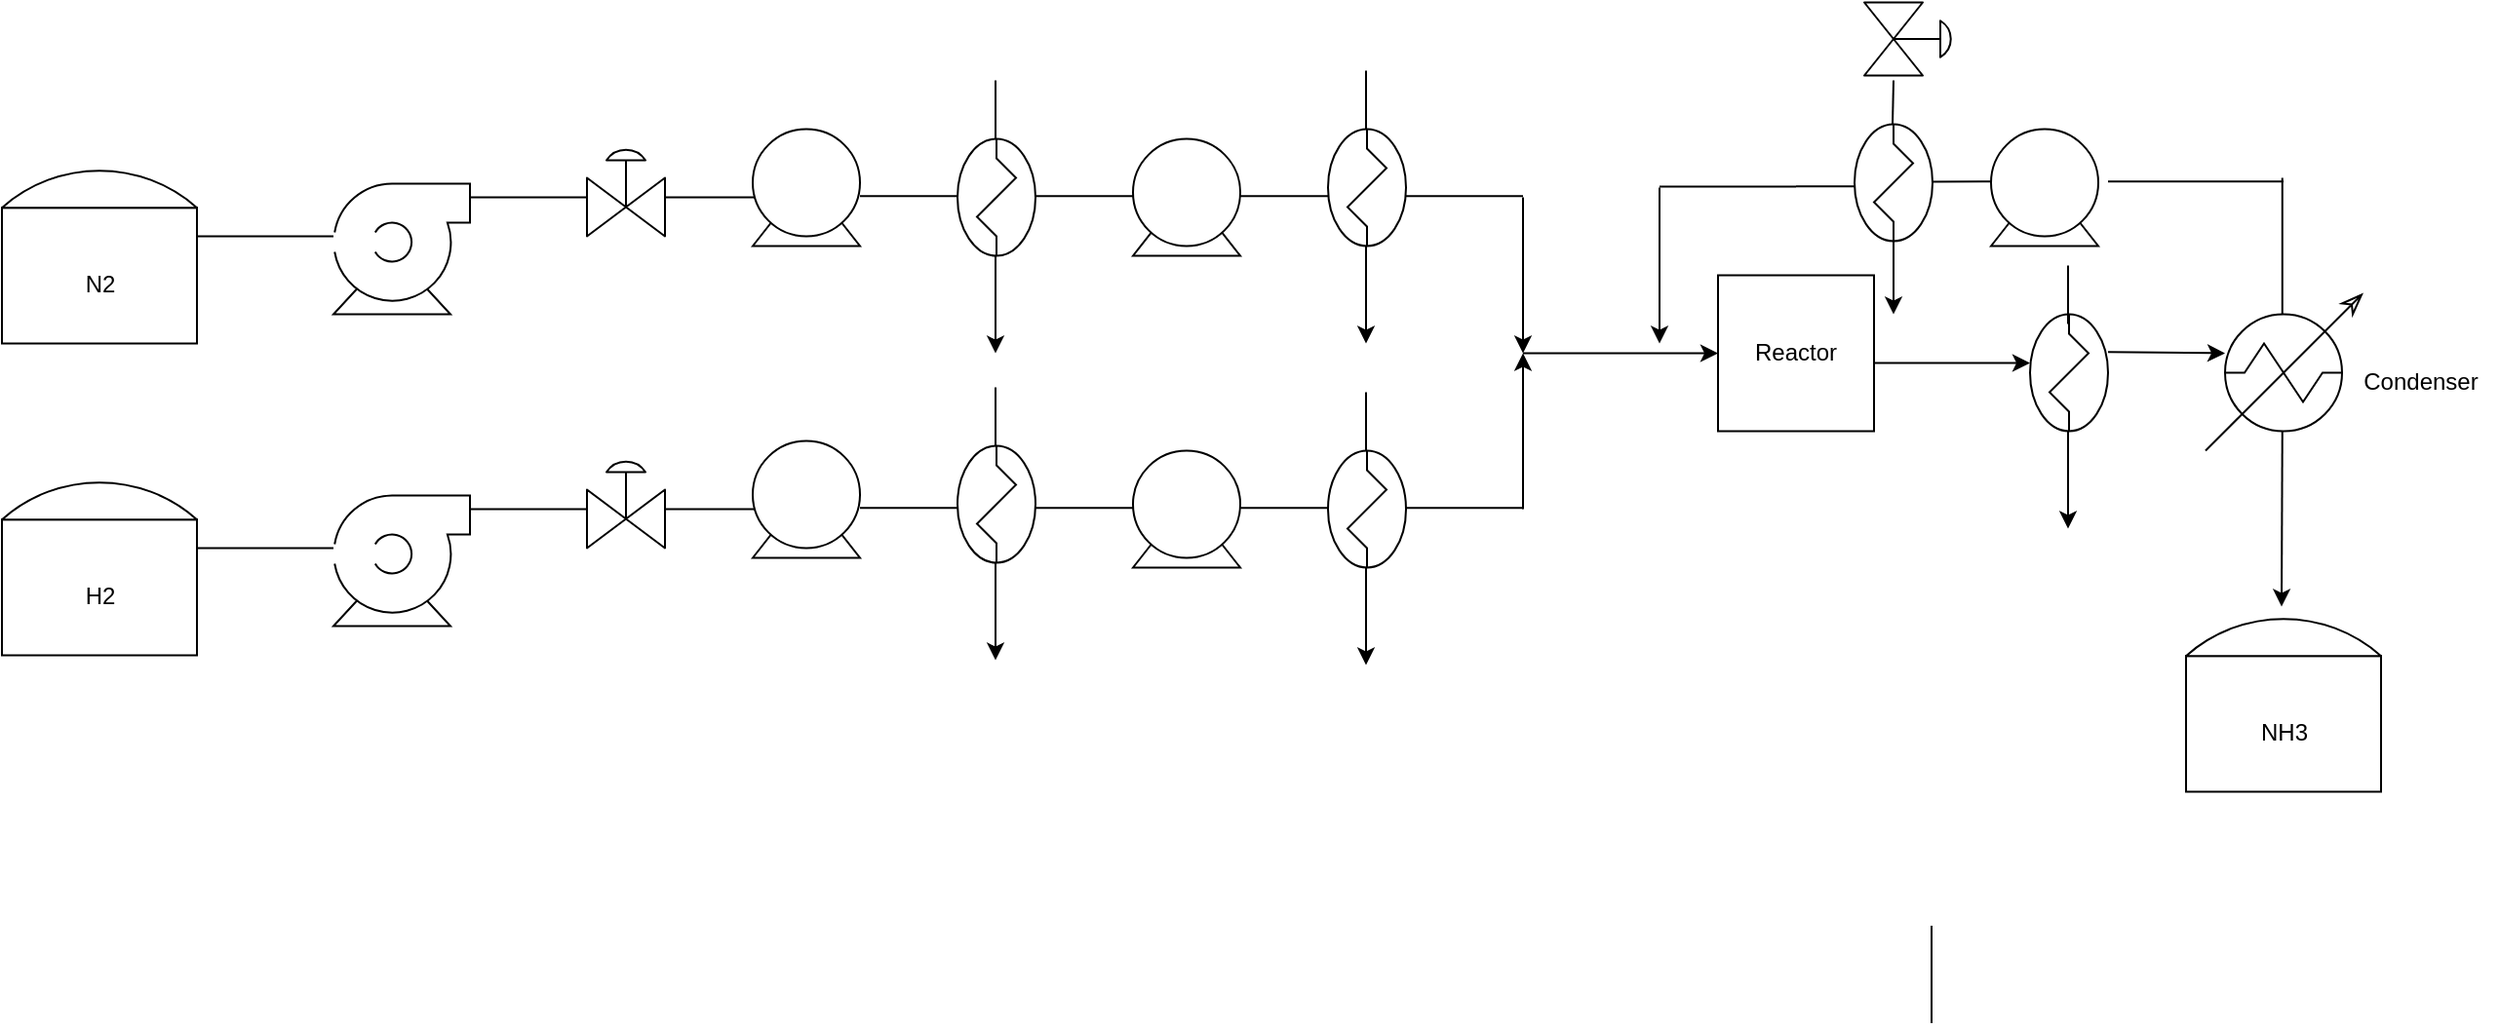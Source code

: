 <mxfile version="21.7.4" type="device" pages="2">
  <diagram name="Page-1" id="jVkGft2RI7STJsTkmTgW">
    <mxGraphModel dx="1050" dy="1666" grid="1" gridSize="10" guides="1" tooltips="1" connect="1" arrows="1" fold="1" page="1" pageScale="1" pageWidth="850" pageHeight="1100" math="0" shadow="0">
      <root>
        <mxCell id="0" />
        <mxCell id="1" parent="0" />
        <mxCell id="OoetETpxCkzC8k2bZlOq-1" value="" style="shape=mxgraph.pid.vessels.tank_(dished_roof);html=1;pointerEvents=1;align=center;verticalLabelPosition=bottom;verticalAlign=top;dashed=0;" parent="1" vertex="1">
          <mxGeometry x="110" y="-723.75" width="100" height="95" as="geometry" />
        </mxCell>
        <mxCell id="OoetETpxCkzC8k2bZlOq-2" value="H2" style="text;html=1;align=center;verticalAlign=middle;resizable=0;points=[];autosize=1;strokeColor=none;fillColor=none;" parent="1" vertex="1">
          <mxGeometry x="140" y="-673.75" width="40" height="30" as="geometry" />
        </mxCell>
        <mxCell id="OoetETpxCkzC8k2bZlOq-3" value="" style="endArrow=none;html=1;rounded=0;" parent="1" edge="1">
          <mxGeometry width="50" height="50" relative="1" as="geometry">
            <mxPoint x="210" y="-683.75" as="sourcePoint" />
            <mxPoint x="280" y="-683.75" as="targetPoint" />
          </mxGeometry>
        </mxCell>
        <mxCell id="OoetETpxCkzC8k2bZlOq-4" value="" style="shape=mxgraph.pid.pumps.centrifugal_pump_1;html=1;pointerEvents=1;align=center;verticalLabelPosition=bottom;verticalAlign=top;dashed=0;" parent="1" vertex="1">
          <mxGeometry x="280" y="-710.75" width="70" height="67" as="geometry" />
        </mxCell>
        <mxCell id="OoetETpxCkzC8k2bZlOq-5" value="" style="endArrow=none;html=1;rounded=0;" parent="1" edge="1">
          <mxGeometry width="50" height="50" relative="1" as="geometry">
            <mxPoint x="350" y="-703.75" as="sourcePoint" />
            <mxPoint x="410" y="-703.75" as="targetPoint" />
          </mxGeometry>
        </mxCell>
        <mxCell id="OoetETpxCkzC8k2bZlOq-6" value="" style="verticalLabelPosition=bottom;align=center;html=1;verticalAlign=top;pointerEvents=1;dashed=0;shape=mxgraph.pid2valves.valve;valveType=gate;actuator=diaph" parent="1" vertex="1">
          <mxGeometry x="410" y="-733.75" width="40" height="50" as="geometry" />
        </mxCell>
        <mxCell id="OoetETpxCkzC8k2bZlOq-7" value="" style="shape=mxgraph.pid.heat_exchangers.shell_and_tube_heat_exchanger_1;html=1;pointerEvents=1;align=center;verticalLabelPosition=bottom;verticalAlign=top;dashed=0;rotation=90;" parent="1" vertex="1">
          <mxGeometry x="780" y="-723.75" width="60" height="40" as="geometry" />
        </mxCell>
        <mxCell id="OoetETpxCkzC8k2bZlOq-8" value="" style="endArrow=none;html=1;rounded=0;" parent="1" edge="1">
          <mxGeometry width="50" height="50" relative="1" as="geometry">
            <mxPoint x="450" y="-703.75" as="sourcePoint" />
            <mxPoint x="500" y="-703.75" as="targetPoint" />
            <Array as="points">
              <mxPoint x="460" y="-703.75" />
            </Array>
          </mxGeometry>
        </mxCell>
        <mxCell id="OoetETpxCkzC8k2bZlOq-9" value="" style="endArrow=none;html=1;rounded=0;" parent="1" edge="1">
          <mxGeometry width="50" height="50" relative="1" as="geometry">
            <mxPoint x="550" y="-704.37" as="sourcePoint" />
            <mxPoint x="600" y="-704.37" as="targetPoint" />
            <Array as="points">
              <mxPoint x="560" y="-704.37" />
            </Array>
          </mxGeometry>
        </mxCell>
        <mxCell id="OoetETpxCkzC8k2bZlOq-10" value="" style="endArrow=none;html=1;rounded=0;" parent="1" edge="1">
          <mxGeometry width="50" height="50" relative="1" as="geometry">
            <mxPoint x="640" y="-704.37" as="sourcePoint" />
            <mxPoint x="690" y="-704.37" as="targetPoint" />
            <Array as="points" />
          </mxGeometry>
        </mxCell>
        <mxCell id="OoetETpxCkzC8k2bZlOq-11" value="" style="endArrow=none;html=1;rounded=0;" parent="1" edge="1">
          <mxGeometry width="50" height="50" relative="1" as="geometry">
            <mxPoint x="740" y="-704.37" as="sourcePoint" />
            <mxPoint x="790" y="-704.37" as="targetPoint" />
            <Array as="points" />
          </mxGeometry>
        </mxCell>
        <mxCell id="OoetETpxCkzC8k2bZlOq-12" value="" style="endArrow=none;html=1;rounded=0;" parent="1" edge="1">
          <mxGeometry width="50" height="50" relative="1" as="geometry">
            <mxPoint x="830" y="-704.37" as="sourcePoint" />
            <mxPoint x="890" y="-704.37" as="targetPoint" />
          </mxGeometry>
        </mxCell>
        <mxCell id="OoetETpxCkzC8k2bZlOq-13" value="" style="edgeStyle=none;orthogonalLoop=1;jettySize=auto;html=1;rounded=0;" parent="1" edge="1">
          <mxGeometry width="100" relative="1" as="geometry">
            <mxPoint x="890" y="-703.75" as="sourcePoint" />
            <mxPoint x="890" y="-783.75" as="targetPoint" />
            <Array as="points" />
          </mxGeometry>
        </mxCell>
        <mxCell id="OoetETpxCkzC8k2bZlOq-14" value="" style="triangle;whiteSpace=wrap;html=1;rotation=-90;" parent="1" vertex="1">
          <mxGeometry x="505" y="-723.75" width="35" height="55" as="geometry" />
        </mxCell>
        <mxCell id="OoetETpxCkzC8k2bZlOq-15" value="" style="ellipse;whiteSpace=wrap;html=1;aspect=fixed;" parent="1" vertex="1">
          <mxGeometry x="495" y="-738.75" width="55" height="55" as="geometry" />
        </mxCell>
        <mxCell id="OoetETpxCkzC8k2bZlOq-16" value="" style="triangle;whiteSpace=wrap;html=1;rotation=-90;" parent="1" vertex="1">
          <mxGeometry x="700" y="-718.75" width="35" height="55" as="geometry" />
        </mxCell>
        <mxCell id="OoetETpxCkzC8k2bZlOq-17" value="" style="ellipse;whiteSpace=wrap;html=1;aspect=fixed;" parent="1" vertex="1">
          <mxGeometry x="690" y="-733.75" width="55" height="55" as="geometry" />
        </mxCell>
        <mxCell id="OoetETpxCkzC8k2bZlOq-18" value="" style="shape=mxgraph.pid.vessels.tank_(dished_roof);html=1;pointerEvents=1;align=center;verticalLabelPosition=bottom;verticalAlign=top;dashed=0;" parent="1" vertex="1">
          <mxGeometry x="110" y="-883.75" width="100" height="95" as="geometry" />
        </mxCell>
        <mxCell id="OoetETpxCkzC8k2bZlOq-19" value="N2" style="text;html=1;align=center;verticalAlign=middle;resizable=0;points=[];autosize=1;strokeColor=none;fillColor=none;" parent="1" vertex="1">
          <mxGeometry x="140" y="-833.75" width="40" height="30" as="geometry" />
        </mxCell>
        <mxCell id="OoetETpxCkzC8k2bZlOq-20" value="" style="endArrow=none;html=1;rounded=0;" parent="1" edge="1">
          <mxGeometry width="50" height="50" relative="1" as="geometry">
            <mxPoint x="210" y="-843.75" as="sourcePoint" />
            <mxPoint x="280" y="-843.75" as="targetPoint" />
          </mxGeometry>
        </mxCell>
        <mxCell id="OoetETpxCkzC8k2bZlOq-21" value="" style="shape=mxgraph.pid.pumps.centrifugal_pump_1;html=1;pointerEvents=1;align=center;verticalLabelPosition=bottom;verticalAlign=top;dashed=0;" parent="1" vertex="1">
          <mxGeometry x="280" y="-870.75" width="70" height="67" as="geometry" />
        </mxCell>
        <mxCell id="OoetETpxCkzC8k2bZlOq-22" value="" style="endArrow=none;html=1;rounded=0;" parent="1" edge="1">
          <mxGeometry width="50" height="50" relative="1" as="geometry">
            <mxPoint x="350" y="-863.75" as="sourcePoint" />
            <mxPoint x="410" y="-863.75" as="targetPoint" />
            <Array as="points">
              <mxPoint x="380" y="-863.75" />
            </Array>
          </mxGeometry>
        </mxCell>
        <mxCell id="OoetETpxCkzC8k2bZlOq-23" value="" style="verticalLabelPosition=bottom;align=center;html=1;verticalAlign=top;pointerEvents=1;dashed=0;shape=mxgraph.pid2valves.valve;valveType=gate;actuator=diaph" parent="1" vertex="1">
          <mxGeometry x="410" y="-893.75" width="40" height="50" as="geometry" />
        </mxCell>
        <mxCell id="OoetETpxCkzC8k2bZlOq-24" value="" style="endArrow=none;html=1;rounded=0;" parent="1" edge="1">
          <mxGeometry width="50" height="50" relative="1" as="geometry">
            <mxPoint x="450" y="-863.75" as="sourcePoint" />
            <mxPoint x="500" y="-863.75" as="targetPoint" />
            <Array as="points">
              <mxPoint x="460" y="-863.75" />
            </Array>
          </mxGeometry>
        </mxCell>
        <mxCell id="OoetETpxCkzC8k2bZlOq-25" value="" style="endArrow=none;html=1;rounded=0;" parent="1" edge="1">
          <mxGeometry width="50" height="50" relative="1" as="geometry">
            <mxPoint x="550" y="-864.37" as="sourcePoint" />
            <mxPoint x="600" y="-864.37" as="targetPoint" />
            <Array as="points">
              <mxPoint x="560" y="-864.37" />
            </Array>
          </mxGeometry>
        </mxCell>
        <mxCell id="OoetETpxCkzC8k2bZlOq-26" value="" style="endArrow=none;html=1;rounded=0;" parent="1" edge="1">
          <mxGeometry width="50" height="50" relative="1" as="geometry">
            <mxPoint x="640" y="-864.37" as="sourcePoint" />
            <mxPoint x="690" y="-864.37" as="targetPoint" />
            <Array as="points" />
          </mxGeometry>
        </mxCell>
        <mxCell id="OoetETpxCkzC8k2bZlOq-27" value="" style="endArrow=none;html=1;rounded=0;" parent="1" edge="1">
          <mxGeometry width="50" height="50" relative="1" as="geometry">
            <mxPoint x="740" y="-864.37" as="sourcePoint" />
            <mxPoint x="790" y="-864.37" as="targetPoint" />
            <Array as="points" />
          </mxGeometry>
        </mxCell>
        <mxCell id="OoetETpxCkzC8k2bZlOq-28" value="" style="endArrow=none;html=1;rounded=0;" parent="1" edge="1">
          <mxGeometry width="50" height="50" relative="1" as="geometry">
            <mxPoint x="830" y="-864.37" as="sourcePoint" />
            <mxPoint x="890" y="-864.37" as="targetPoint" />
          </mxGeometry>
        </mxCell>
        <mxCell id="OoetETpxCkzC8k2bZlOq-29" value="" style="edgeStyle=none;orthogonalLoop=1;jettySize=auto;html=1;rounded=0;" parent="1" edge="1">
          <mxGeometry width="100" relative="1" as="geometry">
            <mxPoint x="890" y="-863.75" as="sourcePoint" />
            <mxPoint x="890" y="-783.75" as="targetPoint" />
            <Array as="points" />
          </mxGeometry>
        </mxCell>
        <mxCell id="OoetETpxCkzC8k2bZlOq-30" value="" style="triangle;whiteSpace=wrap;html=1;rotation=-90;" parent="1" vertex="1">
          <mxGeometry x="505" y="-883.75" width="35" height="55" as="geometry" />
        </mxCell>
        <mxCell id="OoetETpxCkzC8k2bZlOq-31" value="" style="ellipse;whiteSpace=wrap;html=1;aspect=fixed;" parent="1" vertex="1">
          <mxGeometry x="495" y="-898.75" width="55" height="55" as="geometry" />
        </mxCell>
        <mxCell id="OoetETpxCkzC8k2bZlOq-32" value="" style="triangle;whiteSpace=wrap;html=1;rotation=-90;" parent="1" vertex="1">
          <mxGeometry x="700" y="-878.75" width="35" height="55" as="geometry" />
        </mxCell>
        <mxCell id="OoetETpxCkzC8k2bZlOq-33" value="" style="ellipse;whiteSpace=wrap;html=1;aspect=fixed;" parent="1" vertex="1">
          <mxGeometry x="690" y="-893.75" width="55" height="55" as="geometry" />
        </mxCell>
        <mxCell id="OoetETpxCkzC8k2bZlOq-34" value="" style="edgeStyle=none;orthogonalLoop=1;jettySize=auto;html=1;rounded=0;" parent="1" edge="1">
          <mxGeometry width="100" relative="1" as="geometry">
            <mxPoint x="890" y="-783.75" as="sourcePoint" />
            <mxPoint x="990" y="-783.75" as="targetPoint" />
            <Array as="points">
              <mxPoint x="940" y="-783.75" />
            </Array>
          </mxGeometry>
        </mxCell>
        <mxCell id="OoetETpxCkzC8k2bZlOq-35" value="Reactor" style="whiteSpace=wrap;html=1;aspect=fixed;" parent="1" vertex="1">
          <mxGeometry x="990" y="-823.75" width="80" height="80" as="geometry" />
        </mxCell>
        <mxCell id="OoetETpxCkzC8k2bZlOq-36" value="" style="endArrow=classic;html=1;rounded=0;" parent="1" edge="1">
          <mxGeometry width="50" height="50" relative="1" as="geometry">
            <mxPoint x="1070" y="-778.75" as="sourcePoint" />
            <mxPoint x="1150" y="-778.75" as="targetPoint" />
          </mxGeometry>
        </mxCell>
        <mxCell id="OoetETpxCkzC8k2bZlOq-37" value="" style="shape=mxgraph.pid.heat_exchangers.shell_and_tube_heat_exchanger_1;html=1;pointerEvents=1;align=center;verticalLabelPosition=bottom;verticalAlign=top;dashed=0;rotation=90;" parent="1" vertex="1">
          <mxGeometry x="1140" y="-793.75" width="60" height="40" as="geometry" />
        </mxCell>
        <mxCell id="OoetETpxCkzC8k2bZlOq-38" value="" style="shape=mxgraph.pid.heat_exchangers.condenser;html=1;pointerEvents=1;align=center;verticalLabelPosition=bottom;verticalAlign=top;dashed=0;" parent="1" vertex="1">
          <mxGeometry x="1240" y="-813.75" width="80" height="80" as="geometry" />
        </mxCell>
        <mxCell id="OoetETpxCkzC8k2bZlOq-39" value="" style="endArrow=classic;html=1;rounded=0;" parent="1" edge="1">
          <mxGeometry width="50" height="50" relative="1" as="geometry">
            <mxPoint x="1190" y="-784.37" as="sourcePoint" />
            <mxPoint x="1250" y="-783.75" as="targetPoint" />
          </mxGeometry>
        </mxCell>
        <mxCell id="OoetETpxCkzC8k2bZlOq-40" value="" style="endArrow=classic;html=1;rounded=0;" parent="1" edge="1">
          <mxGeometry width="50" height="50" relative="1" as="geometry">
            <mxPoint x="1279.38" y="-743.75" as="sourcePoint" />
            <mxPoint x="1279" y="-653.75" as="targetPoint" />
          </mxGeometry>
        </mxCell>
        <mxCell id="OoetETpxCkzC8k2bZlOq-41" value="" style="endArrow=none;html=1;rounded=0;" parent="1" edge="1">
          <mxGeometry width="50" height="50" relative="1" as="geometry">
            <mxPoint x="1279.38" y="-803.75" as="sourcePoint" />
            <mxPoint x="1279.38" y="-873.75" as="targetPoint" />
            <Array as="points">
              <mxPoint x="1279.38" y="-803.75" />
            </Array>
          </mxGeometry>
        </mxCell>
        <mxCell id="OoetETpxCkzC8k2bZlOq-42" value="" style="endArrow=none;html=1;rounded=0;" parent="1" edge="1">
          <mxGeometry width="50" height="50" relative="1" as="geometry">
            <mxPoint x="1280" y="-871.87" as="sourcePoint" />
            <mxPoint x="1190" y="-871.87" as="targetPoint" />
            <Array as="points">
              <mxPoint x="1280" y="-871.87" />
            </Array>
          </mxGeometry>
        </mxCell>
        <mxCell id="OoetETpxCkzC8k2bZlOq-43" value="" style="triangle;whiteSpace=wrap;html=1;rotation=-90;" parent="1" vertex="1">
          <mxGeometry x="1140" y="-883.75" width="35" height="55" as="geometry" />
        </mxCell>
        <mxCell id="OoetETpxCkzC8k2bZlOq-44" value="" style="ellipse;whiteSpace=wrap;html=1;aspect=fixed;" parent="1" vertex="1">
          <mxGeometry x="1130" y="-898.75" width="55" height="55" as="geometry" />
        </mxCell>
        <mxCell id="OoetETpxCkzC8k2bZlOq-45" value="" style="shape=mxgraph.pid.heat_exchangers.shell_and_tube_heat_exchanger_1;html=1;pointerEvents=1;align=center;verticalLabelPosition=bottom;verticalAlign=top;dashed=0;rotation=90;" parent="1" vertex="1">
          <mxGeometry x="1050" y="-891.25" width="60" height="40" as="geometry" />
        </mxCell>
        <mxCell id="OoetETpxCkzC8k2bZlOq-46" value="" style="endArrow=none;html=1;rounded=0;" parent="1" edge="1">
          <mxGeometry width="50" height="50" relative="1" as="geometry">
            <mxPoint x="1130" y="-871.87" as="sourcePoint" />
            <mxPoint x="1100" y="-871.75" as="targetPoint" />
            <Array as="points">
              <mxPoint x="1130" y="-871.87" />
            </Array>
          </mxGeometry>
        </mxCell>
        <mxCell id="OoetETpxCkzC8k2bZlOq-47" value="" style="verticalLabelPosition=bottom;align=center;html=1;verticalAlign=top;pointerEvents=1;dashed=0;shape=mxgraph.pid2valves.valve;valveType=gate;actuator=diaph;rotation=90;" parent="1" vertex="1">
          <mxGeometry x="1071.25" y="-970" width="37.5" height="50" as="geometry" />
        </mxCell>
        <mxCell id="OoetETpxCkzC8k2bZlOq-48" value="" style="endArrow=none;html=1;rounded=0;" parent="1" edge="1">
          <mxGeometry width="50" height="50" relative="1" as="geometry">
            <mxPoint x="1060" y="-869.37" as="sourcePoint" />
            <mxPoint x="1030" y="-869.37" as="targetPoint" />
            <Array as="points">
              <mxPoint x="1060" y="-869.37" />
            </Array>
          </mxGeometry>
        </mxCell>
        <mxCell id="OoetETpxCkzC8k2bZlOq-49" value="" style="endArrow=none;html=1;rounded=0;" parent="1" edge="1">
          <mxGeometry width="50" height="50" relative="1" as="geometry">
            <mxPoint x="990" y="-869.25" as="sourcePoint" />
            <mxPoint x="960" y="-869.25" as="targetPoint" />
            <Array as="points">
              <mxPoint x="1030" y="-869.25" />
              <mxPoint x="990" y="-869.25" />
            </Array>
          </mxGeometry>
        </mxCell>
        <mxCell id="OoetETpxCkzC8k2bZlOq-50" value="" style="edgeStyle=none;orthogonalLoop=1;jettySize=auto;html=1;rounded=0;" parent="1" edge="1">
          <mxGeometry width="100" relative="1" as="geometry">
            <mxPoint x="960" y="-868.75" as="sourcePoint" />
            <mxPoint x="960" y="-788.75" as="targetPoint" />
            <Array as="points">
              <mxPoint x="960" y="-868.75" />
            </Array>
          </mxGeometry>
        </mxCell>
        <mxCell id="OoetETpxCkzC8k2bZlOq-51" value="" style="shape=mxgraph.pid.vessels.tank_(dished_roof);html=1;pointerEvents=1;align=center;verticalLabelPosition=bottom;verticalAlign=top;dashed=0;" parent="1" vertex="1">
          <mxGeometry x="1230" y="-653.75" width="100" height="95" as="geometry" />
        </mxCell>
        <mxCell id="OoetETpxCkzC8k2bZlOq-52" value="NH3" style="text;html=1;align=center;verticalAlign=middle;resizable=0;points=[];autosize=1;strokeColor=none;fillColor=none;" parent="1" vertex="1">
          <mxGeometry x="1255" y="-603.75" width="50" height="30" as="geometry" />
        </mxCell>
        <mxCell id="OoetETpxCkzC8k2bZlOq-53" value="Condenser" style="text;html=1;align=center;verticalAlign=middle;resizable=0;points=[];autosize=1;strokeColor=none;fillColor=none;" parent="1" vertex="1">
          <mxGeometry x="1310" y="-783.75" width="80" height="30" as="geometry" />
        </mxCell>
        <mxCell id="OoetETpxCkzC8k2bZlOq-54" value="" style="endArrow=none;html=1;rounded=0;" parent="1" edge="1">
          <mxGeometry width="50" height="50" relative="1" as="geometry">
            <mxPoint x="1099.5" y="-440" as="sourcePoint" />
            <mxPoint x="1099.5" y="-490" as="targetPoint" />
          </mxGeometry>
        </mxCell>
        <mxCell id="OoetETpxCkzC8k2bZlOq-55" value="" style="endArrow=classic;html=1;rounded=0;" parent="1" edge="1">
          <mxGeometry width="50" height="50" relative="1" as="geometry">
            <mxPoint x="1080" y="-843.75" as="sourcePoint" />
            <mxPoint x="1080" y="-803.75" as="targetPoint" />
            <Array as="points">
              <mxPoint x="1080" y="-843.75" />
            </Array>
          </mxGeometry>
        </mxCell>
        <mxCell id="OoetETpxCkzC8k2bZlOq-56" value="" style="endArrow=none;html=1;rounded=0;" parent="1" edge="1">
          <mxGeometry width="50" height="50" relative="1" as="geometry">
            <mxPoint x="1079.5" y="-901.25" as="sourcePoint" />
            <mxPoint x="1080" y="-923.75" as="targetPoint" />
          </mxGeometry>
        </mxCell>
        <mxCell id="OoetETpxCkzC8k2bZlOq-57" value="" style="endArrow=classic;html=1;rounded=0;" parent="1" edge="1">
          <mxGeometry width="50" height="50" relative="1" as="geometry">
            <mxPoint x="809.5" y="-673.75" as="sourcePoint" />
            <mxPoint x="809.5" y="-623.75" as="targetPoint" />
          </mxGeometry>
        </mxCell>
        <mxCell id="OoetETpxCkzC8k2bZlOq-58" value="" style="endArrow=classic;html=1;rounded=0;" parent="1" edge="1">
          <mxGeometry width="50" height="50" relative="1" as="geometry">
            <mxPoint x="1169.5" y="-743.75" as="sourcePoint" />
            <mxPoint x="1169.5" y="-693.75" as="targetPoint" />
          </mxGeometry>
        </mxCell>
        <mxCell id="OoetETpxCkzC8k2bZlOq-59" value="" style="endArrow=none;html=1;rounded=0;" parent="1" edge="1">
          <mxGeometry width="50" height="50" relative="1" as="geometry">
            <mxPoint x="1169.5" y="-798.75" as="sourcePoint" />
            <mxPoint x="1169.5" y="-828.75" as="targetPoint" />
          </mxGeometry>
        </mxCell>
        <mxCell id="OoetETpxCkzC8k2bZlOq-60" value="" style="endArrow=none;html=1;rounded=0;" parent="1" edge="1">
          <mxGeometry width="50" height="50" relative="1" as="geometry">
            <mxPoint x="809.5" y="-733.75" as="sourcePoint" />
            <mxPoint x="809.5" y="-763.75" as="targetPoint" />
          </mxGeometry>
        </mxCell>
        <mxCell id="OoetETpxCkzC8k2bZlOq-61" value="" style="shape=mxgraph.pid.heat_exchangers.shell_and_tube_heat_exchanger_1;html=1;pointerEvents=1;align=center;verticalLabelPosition=bottom;verticalAlign=top;dashed=0;rotation=90;" parent="1" vertex="1">
          <mxGeometry x="590" y="-726.25" width="60" height="40" as="geometry" />
        </mxCell>
        <mxCell id="OoetETpxCkzC8k2bZlOq-62" value="" style="endArrow=classic;html=1;rounded=0;" parent="1" edge="1">
          <mxGeometry width="50" height="50" relative="1" as="geometry">
            <mxPoint x="619.5" y="-676.25" as="sourcePoint" />
            <mxPoint x="619.5" y="-626.25" as="targetPoint" />
          </mxGeometry>
        </mxCell>
        <mxCell id="OoetETpxCkzC8k2bZlOq-63" value="" style="endArrow=none;html=1;rounded=0;" parent="1" edge="1">
          <mxGeometry width="50" height="50" relative="1" as="geometry">
            <mxPoint x="619.5" y="-736.25" as="sourcePoint" />
            <mxPoint x="619.5" y="-766.25" as="targetPoint" />
          </mxGeometry>
        </mxCell>
        <mxCell id="OoetETpxCkzC8k2bZlOq-64" value="" style="shape=mxgraph.pid.heat_exchangers.shell_and_tube_heat_exchanger_1;html=1;pointerEvents=1;align=center;verticalLabelPosition=bottom;verticalAlign=top;dashed=0;rotation=90;" parent="1" vertex="1">
          <mxGeometry x="590" y="-883.75" width="60" height="40" as="geometry" />
        </mxCell>
        <mxCell id="OoetETpxCkzC8k2bZlOq-65" value="" style="endArrow=classic;html=1;rounded=0;" parent="1" edge="1">
          <mxGeometry width="50" height="50" relative="1" as="geometry">
            <mxPoint x="619.5" y="-833.75" as="sourcePoint" />
            <mxPoint x="619.5" y="-783.75" as="targetPoint" />
          </mxGeometry>
        </mxCell>
        <mxCell id="OoetETpxCkzC8k2bZlOq-66" value="" style="endArrow=none;html=1;rounded=0;" parent="1" edge="1">
          <mxGeometry width="50" height="50" relative="1" as="geometry">
            <mxPoint x="619.5" y="-893.75" as="sourcePoint" />
            <mxPoint x="619.5" y="-923.75" as="targetPoint" />
          </mxGeometry>
        </mxCell>
        <mxCell id="OoetETpxCkzC8k2bZlOq-67" value="" style="shape=mxgraph.pid.heat_exchangers.shell_and_tube_heat_exchanger_1;html=1;pointerEvents=1;align=center;verticalLabelPosition=bottom;verticalAlign=top;dashed=0;rotation=90;" parent="1" vertex="1">
          <mxGeometry x="780" y="-888.75" width="60" height="40" as="geometry" />
        </mxCell>
        <mxCell id="OoetETpxCkzC8k2bZlOq-68" value="" style="endArrow=classic;html=1;rounded=0;" parent="1" edge="1">
          <mxGeometry width="50" height="50" relative="1" as="geometry">
            <mxPoint x="809.5" y="-838.75" as="sourcePoint" />
            <mxPoint x="809.5" y="-788.75" as="targetPoint" />
          </mxGeometry>
        </mxCell>
        <mxCell id="OoetETpxCkzC8k2bZlOq-69" value="" style="endArrow=none;html=1;rounded=0;" parent="1" edge="1">
          <mxGeometry width="50" height="50" relative="1" as="geometry">
            <mxPoint x="809.5" y="-898.75" as="sourcePoint" />
            <mxPoint x="809.5" y="-928.75" as="targetPoint" />
          </mxGeometry>
        </mxCell>
      </root>
    </mxGraphModel>
  </diagram>
  <diagram id="WDjj_uaw_YHDuWz0JIqo" name="Page-2">
    <mxGraphModel dx="1050" dy="566" grid="1" gridSize="10" guides="1" tooltips="1" connect="1" arrows="1" fold="1" page="1" pageScale="1" pageWidth="850" pageHeight="1100" math="0" shadow="0">
      <root>
        <mxCell id="0" />
        <mxCell id="1" parent="0" />
      </root>
    </mxGraphModel>
  </diagram>
</mxfile>
